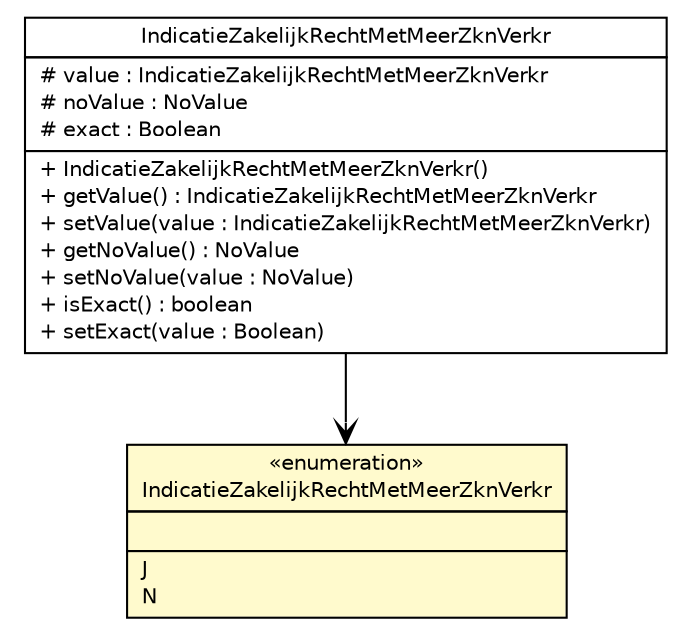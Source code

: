 #!/usr/local/bin/dot
#
# Class diagram 
# Generated by UMLGraph version R5_6-24-gf6e263 (http://www.umlgraph.org/)
#

digraph G {
	edge [fontname="Helvetica",fontsize=10,labelfontname="Helvetica",labelfontsize=10];
	node [fontname="Helvetica",fontsize=10,shape=plaintext];
	nodesep=0.25;
	ranksep=0.5;
	// nl.egem.stuf.sector.bg._0204.IndicatieZakelijkRechtMetMeerZknVerkr
	c71454 [label=<<table title="nl.egem.stuf.sector.bg._0204.IndicatieZakelijkRechtMetMeerZknVerkr" border="0" cellborder="1" cellspacing="0" cellpadding="2" port="p" bgcolor="lemonChiffon" href="./IndicatieZakelijkRechtMetMeerZknVerkr.html">
		<tr><td><table border="0" cellspacing="0" cellpadding="1">
<tr><td align="center" balign="center"> &#171;enumeration&#187; </td></tr>
<tr><td align="center" balign="center"> IndicatieZakelijkRechtMetMeerZknVerkr </td></tr>
		</table></td></tr>
		<tr><td><table border="0" cellspacing="0" cellpadding="1">
<tr><td align="left" balign="left">  </td></tr>
		</table></td></tr>
		<tr><td><table border="0" cellspacing="0" cellpadding="1">
<tr><td align="left" balign="left"> J </td></tr>
<tr><td align="left" balign="left"> N </td></tr>
		</table></td></tr>
		</table>>, URL="./IndicatieZakelijkRechtMetMeerZknVerkr.html", fontname="Helvetica", fontcolor="black", fontsize=10.0];
	// nl.egem.stuf.sector.bg._0204.KDOZKRRel.IndicatieZakelijkRechtMetMeerZknVerkr
	c71827 [label=<<table title="nl.egem.stuf.sector.bg._0204.KDOZKRRel.IndicatieZakelijkRechtMetMeerZknVerkr" border="0" cellborder="1" cellspacing="0" cellpadding="2" port="p" href="./KDOZKRRel.IndicatieZakelijkRechtMetMeerZknVerkr.html">
		<tr><td><table border="0" cellspacing="0" cellpadding="1">
<tr><td align="center" balign="center"> IndicatieZakelijkRechtMetMeerZknVerkr </td></tr>
		</table></td></tr>
		<tr><td><table border="0" cellspacing="0" cellpadding="1">
<tr><td align="left" balign="left"> # value : IndicatieZakelijkRechtMetMeerZknVerkr </td></tr>
<tr><td align="left" balign="left"> # noValue : NoValue </td></tr>
<tr><td align="left" balign="left"> # exact : Boolean </td></tr>
		</table></td></tr>
		<tr><td><table border="0" cellspacing="0" cellpadding="1">
<tr><td align="left" balign="left"> + IndicatieZakelijkRechtMetMeerZknVerkr() </td></tr>
<tr><td align="left" balign="left"> + getValue() : IndicatieZakelijkRechtMetMeerZknVerkr </td></tr>
<tr><td align="left" balign="left"> + setValue(value : IndicatieZakelijkRechtMetMeerZknVerkr) </td></tr>
<tr><td align="left" balign="left"> + getNoValue() : NoValue </td></tr>
<tr><td align="left" balign="left"> + setNoValue(value : NoValue) </td></tr>
<tr><td align="left" balign="left"> + isExact() : boolean </td></tr>
<tr><td align="left" balign="left"> + setExact(value : Boolean) </td></tr>
		</table></td></tr>
		</table>>, URL="./KDOZKRRel.IndicatieZakelijkRechtMetMeerZknVerkr.html", fontname="Helvetica", fontcolor="black", fontsize=10.0];
	// nl.egem.stuf.sector.bg._0204.KDOZKRRel.IndicatieZakelijkRechtMetMeerZknVerkr NAVASSOC nl.egem.stuf.sector.bg._0204.IndicatieZakelijkRechtMetMeerZknVerkr
	c71827:p -> c71454:p [taillabel="", label="", headlabel="", fontname="Helvetica", fontcolor="black", fontsize=10.0, color="black", arrowhead=open];
}

